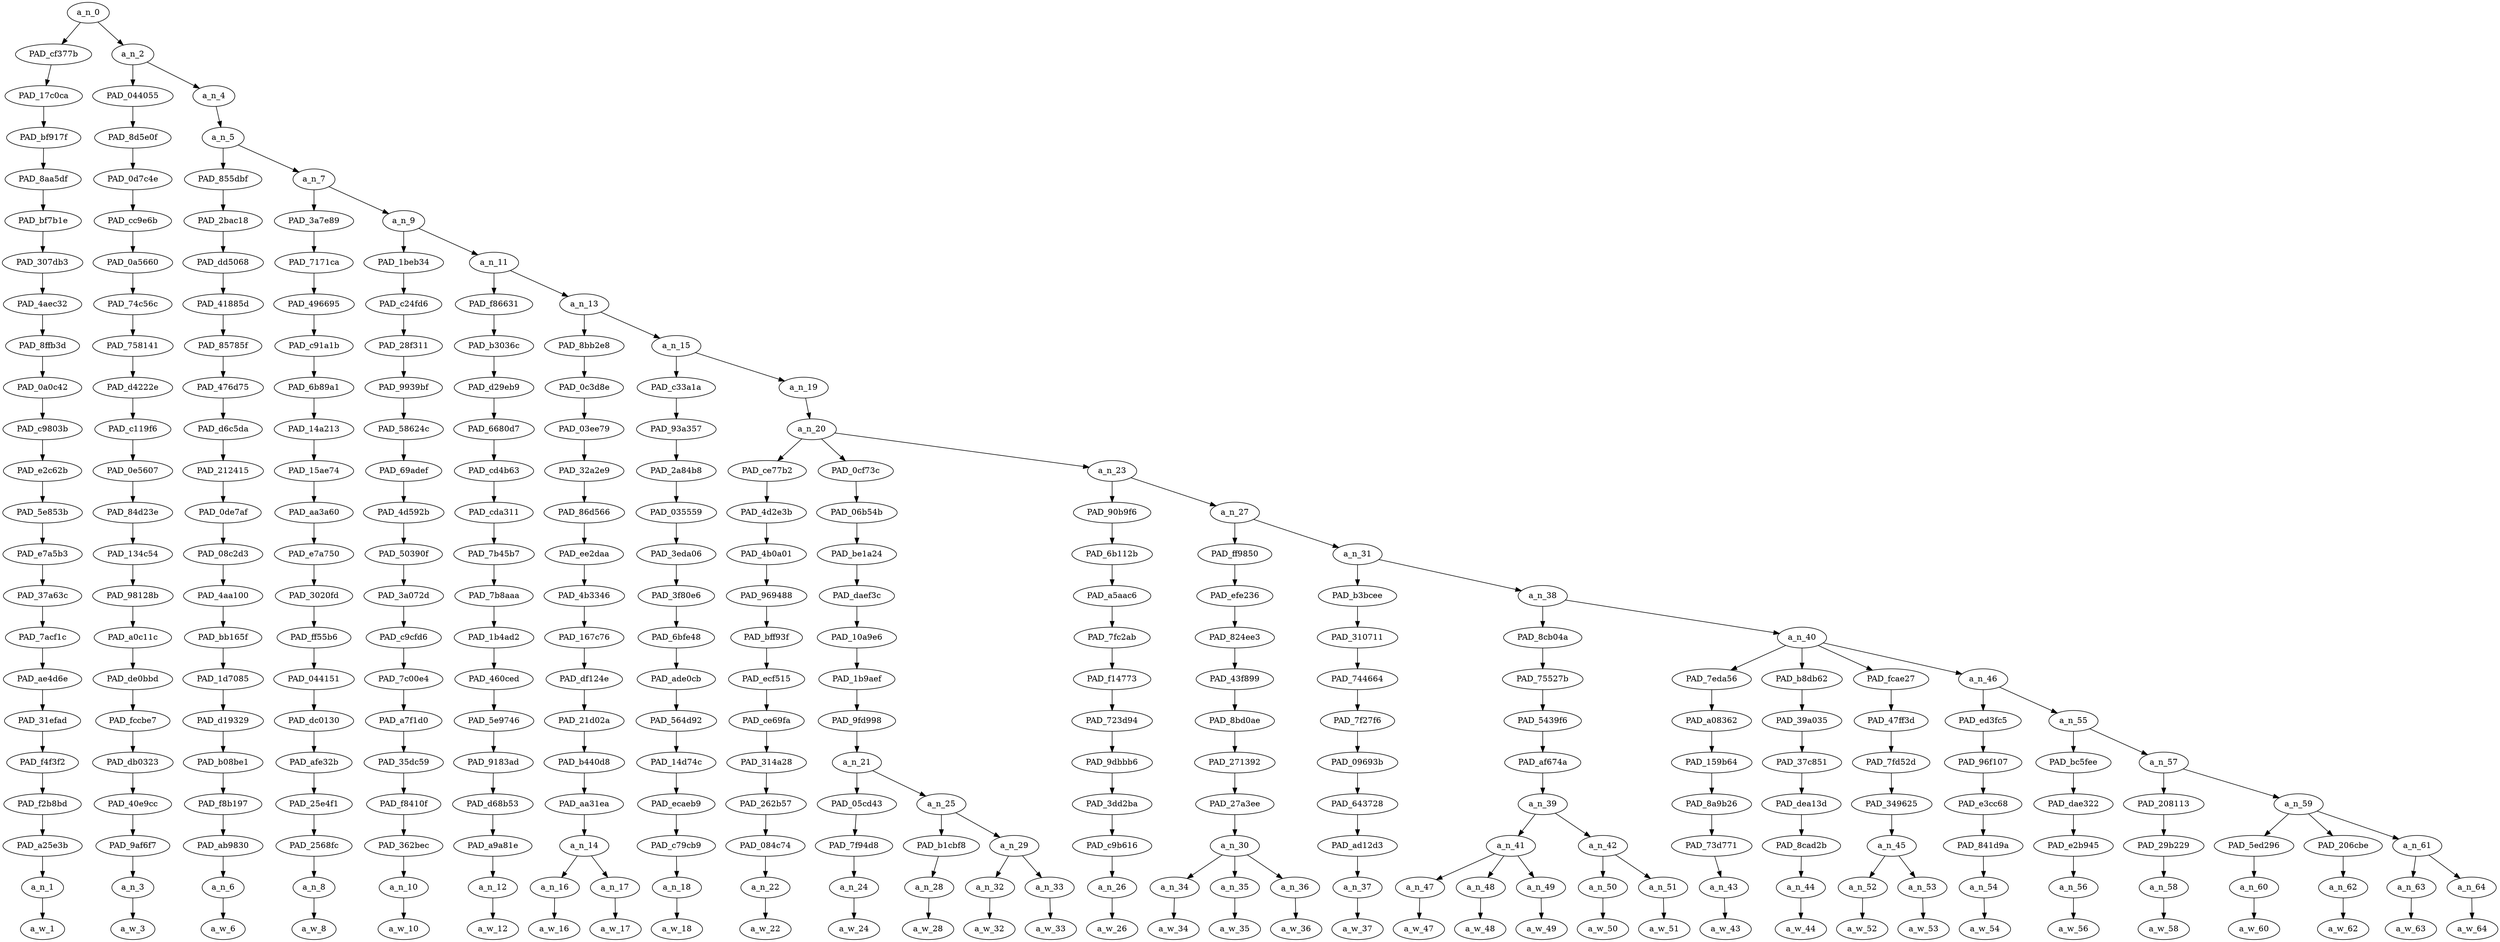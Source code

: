 strict digraph "" {
	a_n_0	[div_dir=1,
		index=0,
		level=22,
		pos="1.0235506693522134,22!",
		text_span="[0, 1, 2, 3, 4, 5, 6, 7, 8, 9, 10, 11, 12, 13, 14, 15, 16, 17, 18, 19, 20, 21, 22, 23, 24, 25, 26, 27, 28, 29, 30, 31, 32, 33, 34]",
		value=0.99999998];
	PAD_cf377b	[div_dir=1,
		index=0,
		level=21,
		pos="0.0,21!",
		text_span="[0]",
		value=0.02719360];
	a_n_0 -> PAD_cf377b;
	a_n_2	[div_dir=1,
		index=1,
		level=21,
		pos="2.047101338704427,21!",
		text_span="[1, 2, 3, 4, 5, 6, 7, 8, 9, 10, 11, 12, 13, 14, 15, 16, 17, 18, 19, 20, 21, 22, 23, 24, 25, 26, 27, 28, 29, 30, 31, 32, 33, 34]",
		value=0.97219013];
	a_n_0 -> a_n_2;
	PAD_17c0ca	[div_dir=1,
		index=0,
		level=20,
		pos="0.0,20!",
		text_span="[0]",
		value=0.02719360];
	PAD_cf377b -> PAD_17c0ca;
	PAD_bf917f	[div_dir=1,
		index=0,
		level=19,
		pos="0.0,19!",
		text_span="[0]",
		value=0.02719360];
	PAD_17c0ca -> PAD_bf917f;
	PAD_8aa5df	[div_dir=1,
		index=0,
		level=18,
		pos="0.0,18!",
		text_span="[0]",
		value=0.02719360];
	PAD_bf917f -> PAD_8aa5df;
	PAD_bf7b1e	[div_dir=1,
		index=0,
		level=17,
		pos="0.0,17!",
		text_span="[0]",
		value=0.02719360];
	PAD_8aa5df -> PAD_bf7b1e;
	PAD_307db3	[div_dir=1,
		index=0,
		level=16,
		pos="0.0,16!",
		text_span="[0]",
		value=0.02719360];
	PAD_bf7b1e -> PAD_307db3;
	PAD_4aec32	[div_dir=1,
		index=0,
		level=15,
		pos="0.0,15!",
		text_span="[0]",
		value=0.02719360];
	PAD_307db3 -> PAD_4aec32;
	PAD_8ffb3d	[div_dir=1,
		index=0,
		level=14,
		pos="0.0,14!",
		text_span="[0]",
		value=0.02719360];
	PAD_4aec32 -> PAD_8ffb3d;
	PAD_0a0c42	[div_dir=1,
		index=0,
		level=13,
		pos="0.0,13!",
		text_span="[0]",
		value=0.02719360];
	PAD_8ffb3d -> PAD_0a0c42;
	PAD_c9803b	[div_dir=1,
		index=0,
		level=12,
		pos="0.0,12!",
		text_span="[0]",
		value=0.02719360];
	PAD_0a0c42 -> PAD_c9803b;
	PAD_e2c62b	[div_dir=1,
		index=0,
		level=11,
		pos="0.0,11!",
		text_span="[0]",
		value=0.02719360];
	PAD_c9803b -> PAD_e2c62b;
	PAD_5e853b	[div_dir=1,
		index=0,
		level=10,
		pos="0.0,10!",
		text_span="[0]",
		value=0.02719360];
	PAD_e2c62b -> PAD_5e853b;
	PAD_e7a5b3	[div_dir=1,
		index=0,
		level=9,
		pos="0.0,9!",
		text_span="[0]",
		value=0.02719360];
	PAD_5e853b -> PAD_e7a5b3;
	PAD_37a63c	[div_dir=1,
		index=0,
		level=8,
		pos="0.0,8!",
		text_span="[0]",
		value=0.02719360];
	PAD_e7a5b3 -> PAD_37a63c;
	PAD_7acf1c	[div_dir=1,
		index=0,
		level=7,
		pos="0.0,7!",
		text_span="[0]",
		value=0.02719360];
	PAD_37a63c -> PAD_7acf1c;
	PAD_ae4d6e	[div_dir=1,
		index=0,
		level=6,
		pos="0.0,6!",
		text_span="[0]",
		value=0.02719360];
	PAD_7acf1c -> PAD_ae4d6e;
	PAD_31efad	[div_dir=1,
		index=0,
		level=5,
		pos="0.0,5!",
		text_span="[0]",
		value=0.02719360];
	PAD_ae4d6e -> PAD_31efad;
	PAD_f4f3f2	[div_dir=1,
		index=0,
		level=4,
		pos="0.0,4!",
		text_span="[0]",
		value=0.02719360];
	PAD_31efad -> PAD_f4f3f2;
	PAD_f2b8bd	[div_dir=1,
		index=0,
		level=3,
		pos="0.0,3!",
		text_span="[0]",
		value=0.02719360];
	PAD_f4f3f2 -> PAD_f2b8bd;
	PAD_a25e3b	[div_dir=1,
		index=0,
		level=2,
		pos="0.0,2!",
		text_span="[0]",
		value=0.02719360];
	PAD_f2b8bd -> PAD_a25e3b;
	a_n_1	[div_dir=1,
		index=0,
		level=1,
		pos="0.0,1!",
		text_span="[0]",
		value=0.02719360];
	PAD_a25e3b -> a_n_1;
	a_w_1	[div_dir=0,
		index=0,
		level=0,
		pos="0,0!",
		text_span="[0]",
		value=i];
	a_n_1 -> a_w_1;
	PAD_044055	[div_dir=1,
		index=1,
		level=20,
		pos="1.0,20!",
		text_span="[1]",
		value=0.02562321];
	a_n_2 -> PAD_044055;
	a_n_4	[div_dir=1,
		index=2,
		level=20,
		pos="3.094202677408854,20!",
		text_span="[2, 3, 4, 5, 6, 7, 8, 9, 10, 11, 12, 13, 14, 15, 16, 17, 18, 19, 20, 21, 22, 23, 24, 25, 26, 27, 28, 29, 30, 31, 32, 33, 34]",
		value=0.94598355];
	a_n_2 -> a_n_4;
	PAD_8d5e0f	[div_dir=1,
		index=1,
		level=19,
		pos="1.0,19!",
		text_span="[1]",
		value=0.02562321];
	PAD_044055 -> PAD_8d5e0f;
	PAD_0d7c4e	[div_dir=1,
		index=1,
		level=18,
		pos="1.0,18!",
		text_span="[1]",
		value=0.02562321];
	PAD_8d5e0f -> PAD_0d7c4e;
	PAD_cc9e6b	[div_dir=1,
		index=1,
		level=17,
		pos="1.0,17!",
		text_span="[1]",
		value=0.02562321];
	PAD_0d7c4e -> PAD_cc9e6b;
	PAD_0a5660	[div_dir=1,
		index=1,
		level=16,
		pos="1.0,16!",
		text_span="[1]",
		value=0.02562321];
	PAD_cc9e6b -> PAD_0a5660;
	PAD_74c56c	[div_dir=1,
		index=1,
		level=15,
		pos="1.0,15!",
		text_span="[1]",
		value=0.02562321];
	PAD_0a5660 -> PAD_74c56c;
	PAD_758141	[div_dir=1,
		index=1,
		level=14,
		pos="1.0,14!",
		text_span="[1]",
		value=0.02562321];
	PAD_74c56c -> PAD_758141;
	PAD_d4222e	[div_dir=1,
		index=1,
		level=13,
		pos="1.0,13!",
		text_span="[1]",
		value=0.02562321];
	PAD_758141 -> PAD_d4222e;
	PAD_c119f6	[div_dir=1,
		index=1,
		level=12,
		pos="1.0,12!",
		text_span="[1]",
		value=0.02562321];
	PAD_d4222e -> PAD_c119f6;
	PAD_0e5607	[div_dir=1,
		index=1,
		level=11,
		pos="1.0,11!",
		text_span="[1]",
		value=0.02562321];
	PAD_c119f6 -> PAD_0e5607;
	PAD_84d23e	[div_dir=1,
		index=1,
		level=10,
		pos="1.0,10!",
		text_span="[1]",
		value=0.02562321];
	PAD_0e5607 -> PAD_84d23e;
	PAD_134c54	[div_dir=1,
		index=1,
		level=9,
		pos="1.0,9!",
		text_span="[1]",
		value=0.02562321];
	PAD_84d23e -> PAD_134c54;
	PAD_98128b	[div_dir=1,
		index=1,
		level=8,
		pos="1.0,8!",
		text_span="[1]",
		value=0.02562321];
	PAD_134c54 -> PAD_98128b;
	PAD_a0c11c	[div_dir=1,
		index=1,
		level=7,
		pos="1.0,7!",
		text_span="[1]",
		value=0.02562321];
	PAD_98128b -> PAD_a0c11c;
	PAD_de0bbd	[div_dir=1,
		index=1,
		level=6,
		pos="1.0,6!",
		text_span="[1]",
		value=0.02562321];
	PAD_a0c11c -> PAD_de0bbd;
	PAD_fccbe7	[div_dir=1,
		index=1,
		level=5,
		pos="1.0,5!",
		text_span="[1]",
		value=0.02562321];
	PAD_de0bbd -> PAD_fccbe7;
	PAD_db0323	[div_dir=1,
		index=1,
		level=4,
		pos="1.0,4!",
		text_span="[1]",
		value=0.02562321];
	PAD_fccbe7 -> PAD_db0323;
	PAD_40e9cc	[div_dir=1,
		index=1,
		level=3,
		pos="1.0,3!",
		text_span="[1]",
		value=0.02562321];
	PAD_db0323 -> PAD_40e9cc;
	PAD_9af6f7	[div_dir=1,
		index=1,
		level=2,
		pos="1.0,2!",
		text_span="[1]",
		value=0.02562321];
	PAD_40e9cc -> PAD_9af6f7;
	a_n_3	[div_dir=1,
		index=1,
		level=1,
		pos="1.0,1!",
		text_span="[1]",
		value=0.02562321];
	PAD_9af6f7 -> a_n_3;
	a_w_3	[div_dir=0,
		index=1,
		level=0,
		pos="1,0!",
		text_span="[1]",
		value=guess];
	a_n_3 -> a_w_3;
	a_n_5	[div_dir=1,
		index=2,
		level=19,
		pos="3.094202677408854,19!",
		text_span="[2, 3, 4, 5, 6, 7, 8, 9, 10, 11, 12, 13, 14, 15, 16, 17, 18, 19, 20, 21, 22, 23, 24, 25, 26, 27, 28, 29, 30, 31, 32, 33, 34]",
		value=0.94541203];
	a_n_4 -> a_n_5;
	PAD_855dbf	[div_dir=1,
		index=2,
		level=18,
		pos="2.0,18!",
		text_span="[2]",
		value=0.01955547];
	a_n_5 -> PAD_855dbf;
	a_n_7	[div_dir=1,
		index=3,
		level=18,
		pos="4.188405354817708,18!",
		text_span="[3, 4, 5, 6, 7, 8, 9, 10, 11, 12, 13, 14, 15, 16, 17, 18, 19, 20, 21, 22, 23, 24, 25, 26, 27, 28, 29, 30, 31, 32, 33, 34]",
		value=0.92528504];
	a_n_5 -> a_n_7;
	PAD_2bac18	[div_dir=1,
		index=2,
		level=17,
		pos="2.0,17!",
		text_span="[2]",
		value=0.01955547];
	PAD_855dbf -> PAD_2bac18;
	PAD_dd5068	[div_dir=1,
		index=2,
		level=16,
		pos="2.0,16!",
		text_span="[2]",
		value=0.01955547];
	PAD_2bac18 -> PAD_dd5068;
	PAD_41885d	[div_dir=1,
		index=2,
		level=15,
		pos="2.0,15!",
		text_span="[2]",
		value=0.01955547];
	PAD_dd5068 -> PAD_41885d;
	PAD_85785f	[div_dir=1,
		index=2,
		level=14,
		pos="2.0,14!",
		text_span="[2]",
		value=0.01955547];
	PAD_41885d -> PAD_85785f;
	PAD_476d75	[div_dir=1,
		index=2,
		level=13,
		pos="2.0,13!",
		text_span="[2]",
		value=0.01955547];
	PAD_85785f -> PAD_476d75;
	PAD_d6c5da	[div_dir=1,
		index=2,
		level=12,
		pos="2.0,12!",
		text_span="[2]",
		value=0.01955547];
	PAD_476d75 -> PAD_d6c5da;
	PAD_212415	[div_dir=1,
		index=2,
		level=11,
		pos="2.0,11!",
		text_span="[2]",
		value=0.01955547];
	PAD_d6c5da -> PAD_212415;
	PAD_0de7af	[div_dir=1,
		index=2,
		level=10,
		pos="2.0,10!",
		text_span="[2]",
		value=0.01955547];
	PAD_212415 -> PAD_0de7af;
	PAD_08c2d3	[div_dir=1,
		index=2,
		level=9,
		pos="2.0,9!",
		text_span="[2]",
		value=0.01955547];
	PAD_0de7af -> PAD_08c2d3;
	PAD_4aa100	[div_dir=1,
		index=2,
		level=8,
		pos="2.0,8!",
		text_span="[2]",
		value=0.01955547];
	PAD_08c2d3 -> PAD_4aa100;
	PAD_bb165f	[div_dir=1,
		index=2,
		level=7,
		pos="2.0,7!",
		text_span="[2]",
		value=0.01955547];
	PAD_4aa100 -> PAD_bb165f;
	PAD_1d7085	[div_dir=1,
		index=2,
		level=6,
		pos="2.0,6!",
		text_span="[2]",
		value=0.01955547];
	PAD_bb165f -> PAD_1d7085;
	PAD_d19329	[div_dir=1,
		index=2,
		level=5,
		pos="2.0,5!",
		text_span="[2]",
		value=0.01955547];
	PAD_1d7085 -> PAD_d19329;
	PAD_b08be1	[div_dir=1,
		index=2,
		level=4,
		pos="2.0,4!",
		text_span="[2]",
		value=0.01955547];
	PAD_d19329 -> PAD_b08be1;
	PAD_f8b197	[div_dir=1,
		index=2,
		level=3,
		pos="2.0,3!",
		text_span="[2]",
		value=0.01955547];
	PAD_b08be1 -> PAD_f8b197;
	PAD_ab9830	[div_dir=1,
		index=2,
		level=2,
		pos="2.0,2!",
		text_span="[2]",
		value=0.01955547];
	PAD_f8b197 -> PAD_ab9830;
	a_n_6	[div_dir=1,
		index=2,
		level=1,
		pos="2.0,1!",
		text_span="[2]",
		value=0.01955547];
	PAD_ab9830 -> a_n_6;
	a_w_6	[div_dir=0,
		index=2,
		level=0,
		pos="2,0!",
		text_span="[2]",
		value=i1];
	a_n_6 -> a_w_6;
	PAD_3a7e89	[div_dir=-1,
		index=3,
		level=17,
		pos="3.0,17!",
		text_span="[3]",
		value=0.01845110];
	a_n_7 -> PAD_3a7e89;
	a_n_9	[div_dir=1,
		index=4,
		level=17,
		pos="5.376810709635416,17!",
		text_span="[4, 5, 6, 7, 8, 9, 10, 11, 12, 13, 14, 15, 16, 17, 18, 19, 20, 21, 22, 23, 24, 25, 26, 27, 28, 29, 30, 31, 32, 33, 34]",
		value=0.90626687];
	a_n_7 -> a_n_9;
	PAD_7171ca	[div_dir=-1,
		index=3,
		level=16,
		pos="3.0,16!",
		text_span="[3]",
		value=0.01845110];
	PAD_3a7e89 -> PAD_7171ca;
	PAD_496695	[div_dir=-1,
		index=3,
		level=15,
		pos="3.0,15!",
		text_span="[3]",
		value=0.01845110];
	PAD_7171ca -> PAD_496695;
	PAD_c91a1b	[div_dir=-1,
		index=3,
		level=14,
		pos="3.0,14!",
		text_span="[3]",
		value=0.01845110];
	PAD_496695 -> PAD_c91a1b;
	PAD_6b89a1	[div_dir=-1,
		index=3,
		level=13,
		pos="3.0,13!",
		text_span="[3]",
		value=0.01845110];
	PAD_c91a1b -> PAD_6b89a1;
	PAD_14a213	[div_dir=-1,
		index=3,
		level=12,
		pos="3.0,12!",
		text_span="[3]",
		value=0.01845110];
	PAD_6b89a1 -> PAD_14a213;
	PAD_15ae74	[div_dir=-1,
		index=3,
		level=11,
		pos="3.0,11!",
		text_span="[3]",
		value=0.01845110];
	PAD_14a213 -> PAD_15ae74;
	PAD_aa3a60	[div_dir=-1,
		index=3,
		level=10,
		pos="3.0,10!",
		text_span="[3]",
		value=0.01845110];
	PAD_15ae74 -> PAD_aa3a60;
	PAD_e7a750	[div_dir=-1,
		index=3,
		level=9,
		pos="3.0,9!",
		text_span="[3]",
		value=0.01845110];
	PAD_aa3a60 -> PAD_e7a750;
	PAD_3020fd	[div_dir=-1,
		index=3,
		level=8,
		pos="3.0,8!",
		text_span="[3]",
		value=0.01845110];
	PAD_e7a750 -> PAD_3020fd;
	PAD_ff55b6	[div_dir=-1,
		index=3,
		level=7,
		pos="3.0,7!",
		text_span="[3]",
		value=0.01845110];
	PAD_3020fd -> PAD_ff55b6;
	PAD_044151	[div_dir=-1,
		index=3,
		level=6,
		pos="3.0,6!",
		text_span="[3]",
		value=0.01845110];
	PAD_ff55b6 -> PAD_044151;
	PAD_dc0130	[div_dir=-1,
		index=3,
		level=5,
		pos="3.0,5!",
		text_span="[3]",
		value=0.01845110];
	PAD_044151 -> PAD_dc0130;
	PAD_afe32b	[div_dir=-1,
		index=3,
		level=4,
		pos="3.0,4!",
		text_span="[3]",
		value=0.01845110];
	PAD_dc0130 -> PAD_afe32b;
	PAD_25e4f1	[div_dir=-1,
		index=3,
		level=3,
		pos="3.0,3!",
		text_span="[3]",
		value=0.01845110];
	PAD_afe32b -> PAD_25e4f1;
	PAD_2568fc	[div_dir=-1,
		index=3,
		level=2,
		pos="3.0,2!",
		text_span="[3]",
		value=0.01845110];
	PAD_25e4f1 -> PAD_2568fc;
	a_n_8	[div_dir=-1,
		index=3,
		level=1,
		pos="3.0,1!",
		text_span="[3]",
		value=0.01845110];
	PAD_2568fc -> a_n_8;
	a_w_8	[div_dir=0,
		index=3,
		level=0,
		pos="3,0!",
		text_span="[3]",
		value=will];
	a_n_8 -> a_w_8;
	PAD_1beb34	[div_dir=-1,
		index=4,
		level=16,
		pos="4.0,16!",
		text_span="[4]",
		value=0.01646382];
	a_n_9 -> PAD_1beb34;
	a_n_11	[div_dir=1,
		index=5,
		level=16,
		pos="6.753621419270833,16!",
		text_span="[5, 6, 7, 8, 9, 10, 11, 12, 13, 14, 15, 16, 17, 18, 19, 20, 21, 22, 23, 24, 25, 26, 27, 28, 29, 30, 31, 32, 33, 34]",
		value=0.88922711];
	a_n_9 -> a_n_11;
	PAD_c24fd6	[div_dir=-1,
		index=4,
		level=15,
		pos="4.0,15!",
		text_span="[4]",
		value=0.01646382];
	PAD_1beb34 -> PAD_c24fd6;
	PAD_28f311	[div_dir=-1,
		index=4,
		level=14,
		pos="4.0,14!",
		text_span="[4]",
		value=0.01646382];
	PAD_c24fd6 -> PAD_28f311;
	PAD_9939bf	[div_dir=-1,
		index=4,
		level=13,
		pos="4.0,13!",
		text_span="[4]",
		value=0.01646382];
	PAD_28f311 -> PAD_9939bf;
	PAD_58624c	[div_dir=-1,
		index=4,
		level=12,
		pos="4.0,12!",
		text_span="[4]",
		value=0.01646382];
	PAD_9939bf -> PAD_58624c;
	PAD_69adef	[div_dir=-1,
		index=4,
		level=11,
		pos="4.0,11!",
		text_span="[4]",
		value=0.01646382];
	PAD_58624c -> PAD_69adef;
	PAD_4d592b	[div_dir=-1,
		index=4,
		level=10,
		pos="4.0,10!",
		text_span="[4]",
		value=0.01646382];
	PAD_69adef -> PAD_4d592b;
	PAD_50390f	[div_dir=-1,
		index=4,
		level=9,
		pos="4.0,9!",
		text_span="[4]",
		value=0.01646382];
	PAD_4d592b -> PAD_50390f;
	PAD_3a072d	[div_dir=-1,
		index=4,
		level=8,
		pos="4.0,8!",
		text_span="[4]",
		value=0.01646382];
	PAD_50390f -> PAD_3a072d;
	PAD_c9cfd6	[div_dir=-1,
		index=4,
		level=7,
		pos="4.0,7!",
		text_span="[4]",
		value=0.01646382];
	PAD_3a072d -> PAD_c9cfd6;
	PAD_7c00e4	[div_dir=-1,
		index=4,
		level=6,
		pos="4.0,6!",
		text_span="[4]",
		value=0.01646382];
	PAD_c9cfd6 -> PAD_7c00e4;
	PAD_a7f1d0	[div_dir=-1,
		index=4,
		level=5,
		pos="4.0,5!",
		text_span="[4]",
		value=0.01646382];
	PAD_7c00e4 -> PAD_a7f1d0;
	PAD_35dc59	[div_dir=-1,
		index=4,
		level=4,
		pos="4.0,4!",
		text_span="[4]",
		value=0.01646382];
	PAD_a7f1d0 -> PAD_35dc59;
	PAD_f8410f	[div_dir=-1,
		index=4,
		level=3,
		pos="4.0,3!",
		text_span="[4]",
		value=0.01646382];
	PAD_35dc59 -> PAD_f8410f;
	PAD_362bec	[div_dir=-1,
		index=4,
		level=2,
		pos="4.0,2!",
		text_span="[4]",
		value=0.01646382];
	PAD_f8410f -> PAD_362bec;
	a_n_10	[div_dir=-1,
		index=4,
		level=1,
		pos="4.0,1!",
		text_span="[4]",
		value=0.01646382];
	PAD_362bec -> a_n_10;
	a_w_10	[div_dir=0,
		index=4,
		level=0,
		pos="4,0!",
		text_span="[4]",
		value=be];
	a_n_10 -> a_w_10;
	PAD_f86631	[div_dir=1,
		index=5,
		level=15,
		pos="5.0,15!",
		text_span="[5]",
		value=0.01666310];
	a_n_11 -> PAD_f86631;
	a_n_13	[div_dir=1,
		index=6,
		level=15,
		pos="8.507242838541666,15!",
		text_span="[6, 7, 8, 9, 10, 11, 12, 13, 14, 15, 16, 17, 18, 19, 20, 21, 22, 23, 24, 25, 26, 27, 28, 29, 30, 31, 32, 33, 34]",
		value=0.87197870];
	a_n_11 -> a_n_13;
	PAD_b3036c	[div_dir=1,
		index=5,
		level=14,
		pos="5.0,14!",
		text_span="[5]",
		value=0.01666310];
	PAD_f86631 -> PAD_b3036c;
	PAD_d29eb9	[div_dir=1,
		index=5,
		level=13,
		pos="5.0,13!",
		text_span="[5]",
		value=0.01666310];
	PAD_b3036c -> PAD_d29eb9;
	PAD_6680d7	[div_dir=1,
		index=5,
		level=12,
		pos="5.0,12!",
		text_span="[5]",
		value=0.01666310];
	PAD_d29eb9 -> PAD_6680d7;
	PAD_cd4b63	[div_dir=1,
		index=5,
		level=11,
		pos="5.0,11!",
		text_span="[5]",
		value=0.01666310];
	PAD_6680d7 -> PAD_cd4b63;
	PAD_cda311	[div_dir=1,
		index=5,
		level=10,
		pos="5.0,10!",
		text_span="[5]",
		value=0.01666310];
	PAD_cd4b63 -> PAD_cda311;
	PAD_7b45b7	[div_dir=1,
		index=5,
		level=9,
		pos="5.0,9!",
		text_span="[5]",
		value=0.01666310];
	PAD_cda311 -> PAD_7b45b7;
	PAD_7b8aaa	[div_dir=1,
		index=5,
		level=8,
		pos="5.0,8!",
		text_span="[5]",
		value=0.01666310];
	PAD_7b45b7 -> PAD_7b8aaa;
	PAD_1b4ad2	[div_dir=1,
		index=5,
		level=7,
		pos="5.0,7!",
		text_span="[5]",
		value=0.01666310];
	PAD_7b8aaa -> PAD_1b4ad2;
	PAD_460ced	[div_dir=1,
		index=5,
		level=6,
		pos="5.0,6!",
		text_span="[5]",
		value=0.01666310];
	PAD_1b4ad2 -> PAD_460ced;
	PAD_5e9746	[div_dir=1,
		index=5,
		level=5,
		pos="5.0,5!",
		text_span="[5]",
		value=0.01666310];
	PAD_460ced -> PAD_5e9746;
	PAD_9183ad	[div_dir=1,
		index=5,
		level=4,
		pos="5.0,4!",
		text_span="[5]",
		value=0.01666310];
	PAD_5e9746 -> PAD_9183ad;
	PAD_d68b53	[div_dir=1,
		index=5,
		level=3,
		pos="5.0,3!",
		text_span="[5]",
		value=0.01666310];
	PAD_9183ad -> PAD_d68b53;
	PAD_a9a81e	[div_dir=1,
		index=5,
		level=2,
		pos="5.0,2!",
		text_span="[5]",
		value=0.01666310];
	PAD_d68b53 -> PAD_a9a81e;
	a_n_12	[div_dir=1,
		index=5,
		level=1,
		pos="5.0,1!",
		text_span="[5]",
		value=0.01666310];
	PAD_a9a81e -> a_n_12;
	a_w_12	[div_dir=0,
		index=5,
		level=0,
		pos="5,0!",
		text_span="[5]",
		value=like];
	a_n_12 -> a_w_12;
	PAD_8bb2e8	[div_dir=1,
		index=6,
		level=14,
		pos="6.5,14!",
		text_span="[6, 7]",
		value=0.03254494];
	a_n_13 -> PAD_8bb2e8;
	a_n_15	[div_dir=1,
		index=7,
		level=14,
		pos="10.514485677083332,14!",
		text_span="[8, 9, 10, 11, 12, 13, 14, 15, 16, 17, 18, 19, 20, 21, 22, 23, 24, 25, 26, 27, 28, 29, 30, 31, 32, 33, 34]",
		value=0.83884044];
	a_n_13 -> a_n_15;
	PAD_0c3d8e	[div_dir=1,
		index=6,
		level=13,
		pos="6.5,13!",
		text_span="[6, 7]",
		value=0.03254494];
	PAD_8bb2e8 -> PAD_0c3d8e;
	PAD_03ee79	[div_dir=1,
		index=6,
		level=12,
		pos="6.5,12!",
		text_span="[6, 7]",
		value=0.03254494];
	PAD_0c3d8e -> PAD_03ee79;
	PAD_32a2e9	[div_dir=1,
		index=6,
		level=11,
		pos="6.5,11!",
		text_span="[6, 7]",
		value=0.03254494];
	PAD_03ee79 -> PAD_32a2e9;
	PAD_86d566	[div_dir=1,
		index=6,
		level=10,
		pos="6.5,10!",
		text_span="[6, 7]",
		value=0.03254494];
	PAD_32a2e9 -> PAD_86d566;
	PAD_ee2daa	[div_dir=1,
		index=6,
		level=9,
		pos="6.5,9!",
		text_span="[6, 7]",
		value=0.03254494];
	PAD_86d566 -> PAD_ee2daa;
	PAD_4b3346	[div_dir=1,
		index=6,
		level=8,
		pos="6.5,8!",
		text_span="[6, 7]",
		value=0.03254494];
	PAD_ee2daa -> PAD_4b3346;
	PAD_167c76	[div_dir=1,
		index=6,
		level=7,
		pos="6.5,7!",
		text_span="[6, 7]",
		value=0.03254494];
	PAD_4b3346 -> PAD_167c76;
	PAD_df124e	[div_dir=1,
		index=6,
		level=6,
		pos="6.5,6!",
		text_span="[6, 7]",
		value=0.03254494];
	PAD_167c76 -> PAD_df124e;
	PAD_21d02a	[div_dir=1,
		index=6,
		level=5,
		pos="6.5,5!",
		text_span="[6, 7]",
		value=0.03254494];
	PAD_df124e -> PAD_21d02a;
	PAD_b440d8	[div_dir=1,
		index=6,
		level=4,
		pos="6.5,4!",
		text_span="[6, 7]",
		value=0.03254494];
	PAD_21d02a -> PAD_b440d8;
	PAD_aa31ea	[div_dir=1,
		index=6,
		level=3,
		pos="6.5,3!",
		text_span="[6, 7]",
		value=0.03254494];
	PAD_b440d8 -> PAD_aa31ea;
	a_n_14	[div_dir=1,
		index=6,
		level=2,
		pos="6.5,2!",
		text_span="[6, 7]",
		value=0.03254494];
	PAD_aa31ea -> a_n_14;
	a_n_16	[div_dir=1,
		index=6,
		level=1,
		pos="6.0,1!",
		text_span="[6]",
		value=0.01660270];
	a_n_14 -> a_n_16;
	a_n_17	[div_dir=1,
		index=7,
		level=1,
		pos="7.0,1!",
		text_span="[7]",
		value=0.01584674];
	a_n_14 -> a_n_17;
	a_w_16	[div_dir=0,
		index=6,
		level=0,
		pos="6,0!",
		text_span="[6]",
		value=everyone];
	a_n_16 -> a_w_16;
	a_w_17	[div_dir=0,
		index=7,
		level=0,
		pos="7,0!",
		text_span="[7]",
		value=else];
	a_n_17 -> a_w_17;
	PAD_c33a1a	[div_dir=1,
		index=7,
		level=13,
		pos="8.0,13!",
		text_span="[8]",
		value=0.01401576];
	a_n_15 -> PAD_c33a1a;
	a_n_19	[div_dir=1,
		index=8,
		level=13,
		pos="13.028971354166666,13!",
		text_span="[9, 10, 11, 12, 13, 14, 15, 16, 17, 18, 19, 20, 21, 22, 23, 24, 25, 26, 27, 28, 29, 30, 31, 32, 33, 34]",
		value=0.82423664];
	a_n_15 -> a_n_19;
	PAD_93a357	[div_dir=1,
		index=7,
		level=12,
		pos="8.0,12!",
		text_span="[8]",
		value=0.01401576];
	PAD_c33a1a -> PAD_93a357;
	PAD_2a84b8	[div_dir=1,
		index=7,
		level=11,
		pos="8.0,11!",
		text_span="[8]",
		value=0.01401576];
	PAD_93a357 -> PAD_2a84b8;
	PAD_035559	[div_dir=1,
		index=7,
		level=10,
		pos="8.0,10!",
		text_span="[8]",
		value=0.01401576];
	PAD_2a84b8 -> PAD_035559;
	PAD_3eda06	[div_dir=1,
		index=7,
		level=9,
		pos="8.0,9!",
		text_span="[8]",
		value=0.01401576];
	PAD_035559 -> PAD_3eda06;
	PAD_3f80e6	[div_dir=1,
		index=7,
		level=8,
		pos="8.0,8!",
		text_span="[8]",
		value=0.01401576];
	PAD_3eda06 -> PAD_3f80e6;
	PAD_6bfe48	[div_dir=1,
		index=7,
		level=7,
		pos="8.0,7!",
		text_span="[8]",
		value=0.01401576];
	PAD_3f80e6 -> PAD_6bfe48;
	PAD_ade0cb	[div_dir=1,
		index=7,
		level=6,
		pos="8.0,6!",
		text_span="[8]",
		value=0.01401576];
	PAD_6bfe48 -> PAD_ade0cb;
	PAD_564d92	[div_dir=1,
		index=7,
		level=5,
		pos="8.0,5!",
		text_span="[8]",
		value=0.01401576];
	PAD_ade0cb -> PAD_564d92;
	PAD_14d74c	[div_dir=1,
		index=7,
		level=4,
		pos="8.0,4!",
		text_span="[8]",
		value=0.01401576];
	PAD_564d92 -> PAD_14d74c;
	PAD_ecaeb9	[div_dir=1,
		index=7,
		level=3,
		pos="8.0,3!",
		text_span="[8]",
		value=0.01401576];
	PAD_14d74c -> PAD_ecaeb9;
	PAD_c79cb9	[div_dir=1,
		index=7,
		level=2,
		pos="8.0,2!",
		text_span="[8]",
		value=0.01401576];
	PAD_ecaeb9 -> PAD_c79cb9;
	a_n_18	[div_dir=1,
		index=8,
		level=1,
		pos="8.0,1!",
		text_span="[8]",
		value=0.01401576];
	PAD_c79cb9 -> a_n_18;
	a_w_18	[div_dir=0,
		index=8,
		level=0,
		pos="8,0!",
		text_span="[8]",
		value=that];
	a_n_18 -> a_w_18;
	a_n_20	[div_dir=1,
		index=8,
		level=12,
		pos="13.028971354166666,12!",
		text_span="[9, 10, 11, 12, 13, 14, 15, 16, 17, 18, 19, 20, 21, 22, 23, 24, 25, 26, 27, 28, 29, 30, 31, 32, 33, 34]",
		value=0.82365254];
	a_n_19 -> a_n_20;
	PAD_ce77b2	[div_dir=-1,
		index=9,
		level=11,
		pos="13.0,11!",
		text_span="[13]",
		value=0.01805281];
	a_n_20 -> PAD_ce77b2;
	PAD_0cf73c	[div_dir=1,
		index=8,
		level=11,
		pos="9.875,11!",
		text_span="[9, 10, 11, 12]",
		value=0.08408798];
	a_n_20 -> PAD_0cf73c;
	a_n_23	[div_dir=1,
		index=10,
		level=11,
		pos="16.2119140625,11!",
		text_span="[14, 15, 16, 17, 18, 19, 20, 21, 22, 23, 24, 25, 26, 27, 28, 29, 30, 31, 32, 33, 34]",
		value=0.72092765];
	a_n_20 -> a_n_23;
	PAD_4d2e3b	[div_dir=-1,
		index=9,
		level=10,
		pos="13.0,10!",
		text_span="[13]",
		value=0.01805281];
	PAD_ce77b2 -> PAD_4d2e3b;
	PAD_4b0a01	[div_dir=-1,
		index=9,
		level=9,
		pos="13.0,9!",
		text_span="[13]",
		value=0.01805281];
	PAD_4d2e3b -> PAD_4b0a01;
	PAD_969488	[div_dir=-1,
		index=9,
		level=8,
		pos="13.0,8!",
		text_span="[13]",
		value=0.01805281];
	PAD_4b0a01 -> PAD_969488;
	PAD_bff93f	[div_dir=-1,
		index=9,
		level=7,
		pos="13.0,7!",
		text_span="[13]",
		value=0.01805281];
	PAD_969488 -> PAD_bff93f;
	PAD_ecf515	[div_dir=-1,
		index=9,
		level=6,
		pos="13.0,6!",
		text_span="[13]",
		value=0.01805281];
	PAD_bff93f -> PAD_ecf515;
	PAD_ce69fa	[div_dir=-1,
		index=9,
		level=5,
		pos="13.0,5!",
		text_span="[13]",
		value=0.01805281];
	PAD_ecf515 -> PAD_ce69fa;
	PAD_314a28	[div_dir=-1,
		index=9,
		level=4,
		pos="13.0,4!",
		text_span="[13]",
		value=0.01805281];
	PAD_ce69fa -> PAD_314a28;
	PAD_262b57	[div_dir=-1,
		index=10,
		level=3,
		pos="13.0,3!",
		text_span="[13]",
		value=0.01805281];
	PAD_314a28 -> PAD_262b57;
	PAD_084c74	[div_dir=-1,
		index=11,
		level=2,
		pos="13.0,2!",
		text_span="[13]",
		value=0.01805281];
	PAD_262b57 -> PAD_084c74;
	a_n_22	[div_dir=-1,
		index=13,
		level=1,
		pos="13.0,1!",
		text_span="[13]",
		value=0.01805281];
	PAD_084c74 -> a_n_22;
	a_w_22	[div_dir=0,
		index=13,
		level=0,
		pos="13,0!",
		text_span="[13]",
		value=and];
	a_n_22 -> a_w_22;
	PAD_06b54b	[div_dir=1,
		index=8,
		level=10,
		pos="9.875,10!",
		text_span="[9, 10, 11, 12]",
		value=0.08408798];
	PAD_0cf73c -> PAD_06b54b;
	PAD_be1a24	[div_dir=1,
		index=8,
		level=9,
		pos="9.875,9!",
		text_span="[9, 10, 11, 12]",
		value=0.08408798];
	PAD_06b54b -> PAD_be1a24;
	PAD_daef3c	[div_dir=1,
		index=8,
		level=8,
		pos="9.875,8!",
		text_span="[9, 10, 11, 12]",
		value=0.08408798];
	PAD_be1a24 -> PAD_daef3c;
	PAD_10a9e6	[div_dir=1,
		index=8,
		level=7,
		pos="9.875,7!",
		text_span="[9, 10, 11, 12]",
		value=0.08408798];
	PAD_daef3c -> PAD_10a9e6;
	PAD_1b9aef	[div_dir=1,
		index=8,
		level=6,
		pos="9.875,6!",
		text_span="[9, 10, 11, 12]",
		value=0.08408798];
	PAD_10a9e6 -> PAD_1b9aef;
	PAD_9fd998	[div_dir=1,
		index=8,
		level=5,
		pos="9.875,5!",
		text_span="[9, 10, 11, 12]",
		value=0.08408798];
	PAD_1b9aef -> PAD_9fd998;
	a_n_21	[div_dir=1,
		index=8,
		level=4,
		pos="9.875,4!",
		text_span="[9, 10, 11, 12]",
		value=0.08408798];
	PAD_9fd998 -> a_n_21;
	PAD_05cd43	[div_dir=1,
		index=8,
		level=3,
		pos="9.0,3!",
		text_span="[9]",
		value=0.01736940];
	a_n_21 -> PAD_05cd43;
	a_n_25	[div_dir=1,
		index=9,
		level=3,
		pos="10.75,3!",
		text_span="[10, 11, 12]",
		value=0.06661036];
	a_n_21 -> a_n_25;
	PAD_7f94d8	[div_dir=1,
		index=8,
		level=2,
		pos="9.0,2!",
		text_span="[9]",
		value=0.01736940];
	PAD_05cd43 -> PAD_7f94d8;
	a_n_24	[div_dir=1,
		index=9,
		level=1,
		pos="9.0,1!",
		text_span="[9]",
		value=0.01736940];
	PAD_7f94d8 -> a_n_24;
	a_w_24	[div_dir=0,
		index=9,
		level=0,
		pos="9,0!",
		text_span="[9]",
		value=gets];
	a_n_24 -> a_w_24;
	PAD_b1cbf8	[div_dir=1,
		index=9,
		level=2,
		pos="10.0,2!",
		text_span="[10]",
		value=0.01860575];
	a_n_25 -> PAD_b1cbf8;
	a_n_29	[div_dir=1,
		index=10,
		level=2,
		pos="11.5,2!",
		text_span="[11, 12]",
		value=0.04789225];
	a_n_25 -> a_n_29;
	a_n_28	[div_dir=1,
		index=10,
		level=1,
		pos="10.0,1!",
		text_span="[10]",
		value=0.01860575];
	PAD_b1cbf8 -> a_n_28;
	a_w_28	[div_dir=0,
		index=10,
		level=0,
		pos="10,0!",
		text_span="[10]",
		value=suspended];
	a_n_28 -> a_w_28;
	a_n_32	[div_dir=-1,
		index=11,
		level=1,
		pos="11.0,1!",
		text_span="[11]",
		value=0.01581086];
	a_n_29 -> a_n_32;
	a_n_33	[div_dir=1,
		index=12,
		level=1,
		pos="12.0,1!",
		text_span="[12]",
		value=0.03201845];
	a_n_29 -> a_n_33;
	a_w_32	[div_dir=0,
		index=11,
		level=0,
		pos="11,0!",
		text_span="[11]",
		value=from];
	a_n_32 -> a_w_32;
	a_w_33	[div_dir=0,
		index=12,
		level=0,
		pos="12,0!",
		text_span="[12]",
		value=twitter];
	a_n_33 -> a_w_33;
	PAD_90b9f6	[div_dir=1,
		index=10,
		level=10,
		pos="14.0,10!",
		text_span="[14]",
		value=0.01813204];
	a_n_23 -> PAD_90b9f6;
	a_n_27	[div_dir=1,
		index=11,
		level=10,
		pos="18.423828125,10!",
		text_span="[15, 16, 17, 18, 19, 20, 21, 22, 23, 24, 25, 26, 27, 28, 29, 30, 31, 32, 33, 34]",
		value=0.70219296];
	a_n_23 -> a_n_27;
	PAD_6b112b	[div_dir=1,
		index=10,
		level=9,
		pos="14.0,9!",
		text_span="[14]",
		value=0.01813204];
	PAD_90b9f6 -> PAD_6b112b;
	PAD_a5aac6	[div_dir=1,
		index=10,
		level=8,
		pos="14.0,8!",
		text_span="[14]",
		value=0.01813204];
	PAD_6b112b -> PAD_a5aac6;
	PAD_7fc2ab	[div_dir=1,
		index=10,
		level=7,
		pos="14.0,7!",
		text_span="[14]",
		value=0.01813204];
	PAD_a5aac6 -> PAD_7fc2ab;
	PAD_f14773	[div_dir=1,
		index=10,
		level=6,
		pos="14.0,6!",
		text_span="[14]",
		value=0.01813204];
	PAD_7fc2ab -> PAD_f14773;
	PAD_723d94	[div_dir=1,
		index=10,
		level=5,
		pos="14.0,5!",
		text_span="[14]",
		value=0.01813204];
	PAD_f14773 -> PAD_723d94;
	PAD_9dbbb6	[div_dir=1,
		index=10,
		level=4,
		pos="14.0,4!",
		text_span="[14]",
		value=0.01813204];
	PAD_723d94 -> PAD_9dbbb6;
	PAD_3dd2ba	[div_dir=1,
		index=11,
		level=3,
		pos="14.0,3!",
		text_span="[14]",
		value=0.01813204];
	PAD_9dbbb6 -> PAD_3dd2ba;
	PAD_c9b616	[div_dir=1,
		index=12,
		level=2,
		pos="14.0,2!",
		text_span="[14]",
		value=0.01813204];
	PAD_3dd2ba -> PAD_c9b616;
	a_n_26	[div_dir=1,
		index=14,
		level=1,
		pos="14.0,1!",
		text_span="[14]",
		value=0.01813204];
	PAD_c9b616 -> a_n_26;
	a_w_26	[div_dir=0,
		index=14,
		level=0,
		pos="14,0!",
		text_span="[14]",
		value=make];
	a_n_26 -> a_w_26;
	PAD_ff9850	[div_dir=-1,
		index=11,
		level=9,
		pos="16.0,9!",
		text_span="[15, 16, 17]",
		value=0.06005723];
	a_n_27 -> PAD_ff9850;
	a_n_31	[div_dir=1,
		index=12,
		level=9,
		pos="20.84765625,9!",
		text_span="[18, 19, 20, 21, 22, 23, 24, 25, 26, 27, 28, 29, 30, 31, 32, 33, 34]",
		value=0.64154111];
	a_n_27 -> a_n_31;
	PAD_efe236	[div_dir=-1,
		index=11,
		level=8,
		pos="16.0,8!",
		text_span="[15, 16, 17]",
		value=0.06005723];
	PAD_ff9850 -> PAD_efe236;
	PAD_824ee3	[div_dir=-1,
		index=11,
		level=7,
		pos="16.0,7!",
		text_span="[15, 16, 17]",
		value=0.06005723];
	PAD_efe236 -> PAD_824ee3;
	PAD_43f899	[div_dir=-1,
		index=11,
		level=6,
		pos="16.0,6!",
		text_span="[15, 16, 17]",
		value=0.06005723];
	PAD_824ee3 -> PAD_43f899;
	PAD_8bd0ae	[div_dir=-1,
		index=11,
		level=5,
		pos="16.0,5!",
		text_span="[15, 16, 17]",
		value=0.06005723];
	PAD_43f899 -> PAD_8bd0ae;
	PAD_271392	[div_dir=-1,
		index=11,
		level=4,
		pos="16.0,4!",
		text_span="[15, 16, 17]",
		value=0.06005723];
	PAD_8bd0ae -> PAD_271392;
	PAD_27a3ee	[div_dir=-1,
		index=12,
		level=3,
		pos="16.0,3!",
		text_span="[15, 16, 17]",
		value=0.06005723];
	PAD_271392 -> PAD_27a3ee;
	a_n_30	[div_dir=-1,
		index=13,
		level=2,
		pos="16.0,2!",
		text_span="[15, 16, 17]",
		value=0.06005723];
	PAD_27a3ee -> a_n_30;
	a_n_34	[div_dir=-1,
		index=15,
		level=1,
		pos="15.0,1!",
		text_span="[15]",
		value=0.01694431];
	a_n_30 -> a_n_34;
	a_n_35	[div_dir=-1,
		index=16,
		level=1,
		pos="16.0,1!",
		text_span="[16]",
		value=0.01848014];
	a_n_30 -> a_n_35;
	a_n_36	[div_dir=1,
		index=17,
		level=1,
		pos="17.0,1!",
		text_span="[17]",
		value=0.02461738];
	a_n_30 -> a_n_36;
	a_w_34	[div_dir=0,
		index=15,
		level=0,
		pos="15,0!",
		text_span="[15]",
		value=a];
	a_n_34 -> a_w_34;
	a_w_35	[div_dir=0,
		index=16,
		level=0,
		pos="16,0!",
		text_span="[16]",
		value=new];
	a_n_35 -> a_w_35;
	a_w_36	[div_dir=0,
		index=17,
		level=0,
		pos="17,0!",
		text_span="[17]",
		value=account];
	a_n_36 -> a_w_36;
	PAD_b3bcee	[div_dir=-1,
		index=12,
		level=8,
		pos="18.0,8!",
		text_span="[18]",
		value=0.02095829];
	a_n_31 -> PAD_b3bcee;
	a_n_38	[div_dir=1,
		index=13,
		level=8,
		pos="23.6953125,8!",
		text_span="[19, 20, 21, 22, 23, 24, 25, 26, 27, 28, 29, 30, 31, 32, 33, 34]",
		value=0.61994134];
	a_n_31 -> a_n_38;
	PAD_310711	[div_dir=-1,
		index=12,
		level=7,
		pos="18.0,7!",
		text_span="[18]",
		value=0.02095829];
	PAD_b3bcee -> PAD_310711;
	PAD_744664	[div_dir=-1,
		index=12,
		level=6,
		pos="18.0,6!",
		text_span="[18]",
		value=0.02095829];
	PAD_310711 -> PAD_744664;
	PAD_7f27f6	[div_dir=-1,
		index=12,
		level=5,
		pos="18.0,5!",
		text_span="[18]",
		value=0.02095829];
	PAD_744664 -> PAD_7f27f6;
	PAD_09693b	[div_dir=-1,
		index=12,
		level=4,
		pos="18.0,4!",
		text_span="[18]",
		value=0.02095829];
	PAD_7f27f6 -> PAD_09693b;
	PAD_643728	[div_dir=-1,
		index=13,
		level=3,
		pos="18.0,3!",
		text_span="[18]",
		value=0.02095829];
	PAD_09693b -> PAD_643728;
	PAD_ad12d3	[div_dir=-1,
		index=14,
		level=2,
		pos="18.0,2!",
		text_span="[18]",
		value=0.02095829];
	PAD_643728 -> PAD_ad12d3;
	a_n_37	[div_dir=-1,
		index=18,
		level=1,
		pos="18.0,1!",
		text_span="[18]",
		value=0.02095829];
	PAD_ad12d3 -> a_n_37;
	a_w_37	[div_dir=0,
		index=18,
		level=0,
		pos="18,0!",
		text_span="[18]",
		value=used];
	a_n_37 -> a_w_37;
	PAD_8cb04a	[div_dir=1,
		index=13,
		level=7,
		pos="21.25,7!",
		text_span="[19, 20, 21, 22, 23]",
		value=0.10026052];
	a_n_38 -> PAD_8cb04a;
	a_n_40	[div_dir=1,
		index=14,
		level=7,
		pos="26.140625,7!",
		text_span="[24, 25, 26, 27, 28, 29, 30, 31, 32, 33, 34]",
		value=0.51900326];
	a_n_38 -> a_n_40;
	PAD_75527b	[div_dir=1,
		index=13,
		level=6,
		pos="21.25,6!",
		text_span="[19, 20, 21, 22, 23]",
		value=0.10026052];
	PAD_8cb04a -> PAD_75527b;
	PAD_5439f6	[div_dir=1,
		index=13,
		level=5,
		pos="21.25,5!",
		text_span="[19, 20, 21, 22, 23]",
		value=0.10026052];
	PAD_75527b -> PAD_5439f6;
	PAD_af674a	[div_dir=1,
		index=13,
		level=4,
		pos="21.25,4!",
		text_span="[19, 20, 21, 22, 23]",
		value=0.10026052];
	PAD_5439f6 -> PAD_af674a;
	a_n_39	[div_dir=1,
		index=14,
		level=3,
		pos="21.25,3!",
		text_span="[19, 20, 21, 22, 23]",
		value=0.10026052];
	PAD_af674a -> a_n_39;
	a_n_41	[div_dir=1,
		index=15,
		level=2,
		pos="20.0,2!",
		text_span="[19, 20, 21]",
		value=0.06312915];
	a_n_39 -> a_n_41;
	a_n_42	[div_dir=1,
		index=16,
		level=2,
		pos="22.5,2!",
		text_span="[22, 23]",
		value=0.03708060];
	a_n_39 -> a_n_42;
	a_n_47	[div_dir=1,
		index=19,
		level=1,
		pos="19.0,1!",
		text_span="[19]",
		value=0.01964211];
	a_n_41 -> a_n_47;
	a_n_48	[div_dir=-1,
		index=20,
		level=1,
		pos="20.0,1!",
		text_span="[20]",
		value=0.02220996];
	a_n_41 -> a_n_48;
	a_n_49	[div_dir=1,
		index=21,
		level=1,
		pos="21.0,1!",
		text_span="[21]",
		value=0.02125269];
	a_n_41 -> a_n_49;
	a_w_47	[div_dir=0,
		index=19,
		level=0,
		pos="19,0!",
		text_span="[19]",
		value=my];
	a_n_47 -> a_w_47;
	a_w_48	[div_dir=0,
		index=20,
		level=0,
		pos="20,0!",
		text_span="[20]",
		value=phone];
	a_n_48 -> a_w_48;
	a_w_49	[div_dir=0,
		index=21,
		level=0,
		pos="21,0!",
		text_span="[21]",
		value=number];
	a_n_49 -> a_w_49;
	a_n_50	[div_dir=1,
		index=22,
		level=1,
		pos="22.0,1!",
		text_span="[22]",
		value=0.01753092];
	a_n_42 -> a_n_50;
	a_n_51	[div_dir=1,
		index=23,
		level=1,
		pos="23.0,1!",
		text_span="[23]",
		value=0.01949229];
	a_n_42 -> a_n_51;
	a_w_50	[div_dir=0,
		index=22,
		level=0,
		pos="22,0!",
		text_span="[22]",
		value=on];
	a_n_50 -> a_w_50;
	a_w_51	[div_dir=0,
		index=23,
		level=0,
		pos="23,0!",
		text_span="[23]",
		value="<number>"];
	a_n_51 -> a_w_51;
	PAD_7eda56	[div_dir=1,
		index=14,
		level=6,
		pos="24.0,6!",
		text_span="[24]",
		value=0.02105639];
	a_n_40 -> PAD_7eda56;
	PAD_b8db62	[div_dir=-1,
		index=15,
		level=6,
		pos="25.0,6!",
		text_span="[25]",
		value=0.02153561];
	a_n_40 -> PAD_b8db62;
	PAD_fcae27	[div_dir=1,
		index=16,
		level=6,
		pos="26.5,6!",
		text_span="[26, 27]",
		value=0.03869315];
	a_n_40 -> PAD_fcae27;
	a_n_46	[div_dir=1,
		index=17,
		level=6,
		pos="29.0625,6!",
		text_span="[28, 29, 30, 31, 32, 33, 34]",
		value=0.43698271];
	a_n_40 -> a_n_46;
	PAD_a08362	[div_dir=1,
		index=14,
		level=5,
		pos="24.0,5!",
		text_span="[24]",
		value=0.02105639];
	PAD_7eda56 -> PAD_a08362;
	PAD_159b64	[div_dir=1,
		index=14,
		level=4,
		pos="24.0,4!",
		text_span="[24]",
		value=0.02105639];
	PAD_a08362 -> PAD_159b64;
	PAD_8a9b26	[div_dir=1,
		index=15,
		level=3,
		pos="24.0,3!",
		text_span="[24]",
		value=0.02105639];
	PAD_159b64 -> PAD_8a9b26;
	PAD_73d771	[div_dir=1,
		index=17,
		level=2,
		pos="24.0,2!",
		text_span="[24]",
		value=0.02105639];
	PAD_8a9b26 -> PAD_73d771;
	a_n_43	[div_dir=1,
		index=24,
		level=1,
		pos="24.0,1!",
		text_span="[24]",
		value=0.02105639];
	PAD_73d771 -> a_n_43;
	a_w_43	[div_dir=0,
		index=24,
		level=0,
		pos="24,0!",
		text_span="[24]",
		value=suspended1];
	a_n_43 -> a_w_43;
	PAD_39a035	[div_dir=-1,
		index=15,
		level=5,
		pos="25.0,5!",
		text_span="[25]",
		value=0.02153561];
	PAD_b8db62 -> PAD_39a035;
	PAD_37c851	[div_dir=-1,
		index=15,
		level=4,
		pos="25.0,4!",
		text_span="[25]",
		value=0.02153561];
	PAD_39a035 -> PAD_37c851;
	PAD_dea13d	[div_dir=-1,
		index=16,
		level=3,
		pos="25.0,3!",
		text_span="[25]",
		value=0.02153561];
	PAD_37c851 -> PAD_dea13d;
	PAD_8cad2b	[div_dir=-1,
		index=18,
		level=2,
		pos="25.0,2!",
		text_span="[25]",
		value=0.02153561];
	PAD_dea13d -> PAD_8cad2b;
	a_n_44	[div_dir=-1,
		index=25,
		level=1,
		pos="25.0,1!",
		text_span="[25]",
		value=0.02153561];
	PAD_8cad2b -> a_n_44;
	a_w_44	[div_dir=0,
		index=25,
		level=0,
		pos="25,0!",
		text_span="[25]",
		value=accounts];
	a_n_44 -> a_w_44;
	PAD_47ff3d	[div_dir=1,
		index=16,
		level=5,
		pos="26.5,5!",
		text_span="[26, 27]",
		value=0.03869315];
	PAD_fcae27 -> PAD_47ff3d;
	PAD_7fd52d	[div_dir=1,
		index=16,
		level=4,
		pos="26.5,4!",
		text_span="[26, 27]",
		value=0.03869315];
	PAD_47ff3d -> PAD_7fd52d;
	PAD_349625	[div_dir=1,
		index=17,
		level=3,
		pos="26.5,3!",
		text_span="[26, 27]",
		value=0.03869315];
	PAD_7fd52d -> PAD_349625;
	a_n_45	[div_dir=1,
		index=19,
		level=2,
		pos="26.5,2!",
		text_span="[26, 27]",
		value=0.03869315];
	PAD_349625 -> a_n_45;
	a_n_52	[div_dir=1,
		index=26,
		level=1,
		pos="26.0,1!",
		text_span="[26]",
		value=0.01907108];
	a_n_45 -> a_n_52;
	a_n_53	[div_dir=1,
		index=27,
		level=1,
		pos="27.0,1!",
		text_span="[27]",
		value=0.01959614];
	a_n_45 -> a_n_53;
	a_w_52	[div_dir=0,
		index=26,
		level=0,
		pos="26,0!",
		text_span="[26]",
		value=already];
	a_n_52 -> a_w_52;
	a_w_53	[div_dir=0,
		index=27,
		level=0,
		pos="27,0!",
		text_span="[27]",
		value=so];
	a_n_53 -> a_w_53;
	PAD_ed3fc5	[div_dir=1,
		index=17,
		level=5,
		pos="28.0,5!",
		text_span="[28]",
		value=0.02780870];
	a_n_46 -> PAD_ed3fc5;
	a_n_55	[div_dir=1,
		index=18,
		level=5,
		pos="30.125,5!",
		text_span="[29, 30, 31, 32, 33, 34]",
		value=0.40833074];
	a_n_46 -> a_n_55;
	PAD_96f107	[div_dir=1,
		index=17,
		level=4,
		pos="28.0,4!",
		text_span="[28]",
		value=0.02780870];
	PAD_ed3fc5 -> PAD_96f107;
	PAD_e3cc68	[div_dir=1,
		index=18,
		level=3,
		pos="28.0,3!",
		text_span="[28]",
		value=0.02780870];
	PAD_96f107 -> PAD_e3cc68;
	PAD_841d9a	[div_dir=1,
		index=20,
		level=2,
		pos="28.0,2!",
		text_span="[28]",
		value=0.02780870];
	PAD_e3cc68 -> PAD_841d9a;
	a_n_54	[div_dir=1,
		index=28,
		level=1,
		pos="28.0,1!",
		text_span="[28]",
		value=0.02780870];
	PAD_841d9a -> a_n_54;
	a_w_54	[div_dir=0,
		index=28,
		level=0,
		pos="28,0!",
		text_span="[28]",
		value=blow];
	a_n_54 -> a_w_54;
	PAD_bc5fee	[div_dir=1,
		index=18,
		level=4,
		pos="29.0,4!",
		text_span="[29]",
		value=0.02141890];
	a_n_55 -> PAD_bc5fee;
	a_n_57	[div_dir=1,
		index=19,
		level=4,
		pos="31.25,4!",
		text_span="[30, 31, 32, 33, 34]",
		value=0.38607713];
	a_n_55 -> a_n_57;
	PAD_dae322	[div_dir=1,
		index=19,
		level=3,
		pos="29.0,3!",
		text_span="[29]",
		value=0.02141890];
	PAD_bc5fee -> PAD_dae322;
	PAD_e2b945	[div_dir=1,
		index=21,
		level=2,
		pos="29.0,2!",
		text_span="[29]",
		value=0.02141890];
	PAD_dae322 -> PAD_e2b945;
	a_n_56	[div_dir=1,
		index=29,
		level=1,
		pos="29.0,1!",
		text_span="[29]",
		value=0.02141890];
	PAD_e2b945 -> a_n_56;
	a_w_56	[div_dir=0,
		index=29,
		level=0,
		pos="29,0!",
		text_span="[29]",
		value=me];
	a_n_56 -> a_w_56;
	PAD_208113	[div_dir=-1,
		index=20,
		level=3,
		pos="30.0,3!",
		text_span="[30]",
		value=0.02498349];
	a_n_57 -> PAD_208113;
	a_n_59	[div_dir=1,
		index=21,
		level=3,
		pos="32.5,3!",
		text_span="[31, 32, 33, 34]",
		value=0.36023129];
	a_n_57 -> a_n_59;
	PAD_29b229	[div_dir=-1,
		index=22,
		level=2,
		pos="30.0,2!",
		text_span="[30]",
		value=0.02498349];
	PAD_208113 -> PAD_29b229;
	a_n_58	[div_dir=-1,
		index=30,
		level=1,
		pos="30.0,1!",
		text_span="[30]",
		value=0.02498349];
	PAD_29b229 -> a_n_58;
	a_w_58	[div_dir=0,
		index=30,
		level=0,
		pos="30,0!",
		text_span="[30]",
		value=jack];
	a_n_58 -> a_w_58;
	PAD_5ed296	[div_dir=1,
		index=23,
		level=2,
		pos="31.0,2!",
		text_span="[31]",
		value=0.03467601];
	a_n_59 -> PAD_5ed296;
	PAD_206cbe	[div_dir=1,
		index=25,
		level=2,
		pos="34.0,2!",
		text_span="[34]",
		value=0.10680877];
	a_n_59 -> PAD_206cbe;
	a_n_61	[div_dir=1,
		index=24,
		level=2,
		pos="32.5,2!",
		text_span="[32, 33]",
		value=0.21783692];
	a_n_59 -> a_n_61;
	a_n_60	[div_dir=1,
		index=31,
		level=1,
		pos="31.0,1!",
		text_span="[31]",
		value=0.03467601];
	PAD_5ed296 -> a_n_60;
	a_w_60	[div_dir=0,
		index=31,
		level=0,
		pos="31,0!",
		text_span="[31]",
		value=you];
	a_n_60 -> a_w_60;
	a_n_62	[div_dir=1,
		index=34,
		level=1,
		pos="34.0,1!",
		text_span="[34]",
		value=0.10680877];
	PAD_206cbe -> a_n_62;
	a_w_62	[div_dir=0,
		index=34,
		level=0,
		pos="34,0!",
		text_span="[34]",
		value=faggot];
	a_n_62 -> a_w_62;
	a_n_63	[div_dir=1,
		index=32,
		level=1,
		pos="32.0,1!",
		text_span="[32]",
		value=0.09069687];
	a_n_61 -> a_n_63;
	a_n_64	[div_dir=1,
		index=33,
		level=1,
		pos="33.0,1!",
		text_span="[33]",
		value=0.12625994];
	a_n_61 -> a_n_64;
	a_w_63	[div_dir=0,
		index=32,
		level=0,
		pos="32,0!",
		text_span="[32]",
		value=cunt];
	a_n_63 -> a_w_63;
	a_w_64	[div_dir=0,
		index=33,
		level=0,
		pos="33,0!",
		text_span="[33]",
		value=nigger];
	a_n_64 -> a_w_64;
}
